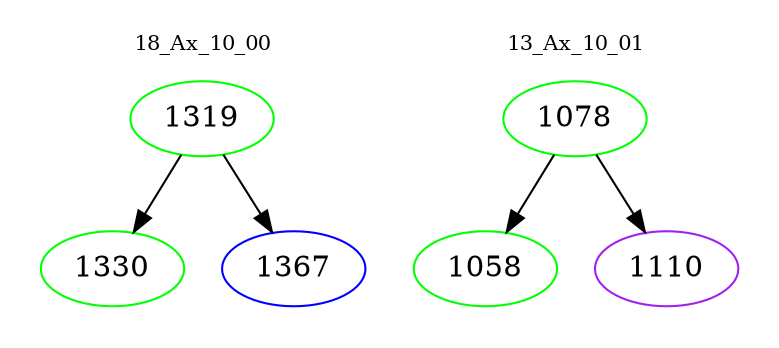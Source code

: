 digraph{
subgraph cluster_0 {
color = white
label = "18_Ax_10_00";
fontsize=10;
T0_1319 [label="1319", color="green"]
T0_1319 -> T0_1330 [color="black"]
T0_1330 [label="1330", color="green"]
T0_1319 -> T0_1367 [color="black"]
T0_1367 [label="1367", color="blue"]
}
subgraph cluster_1 {
color = white
label = "13_Ax_10_01";
fontsize=10;
T1_1078 [label="1078", color="green"]
T1_1078 -> T1_1058 [color="black"]
T1_1058 [label="1058", color="green"]
T1_1078 -> T1_1110 [color="black"]
T1_1110 [label="1110", color="purple"]
}
}
